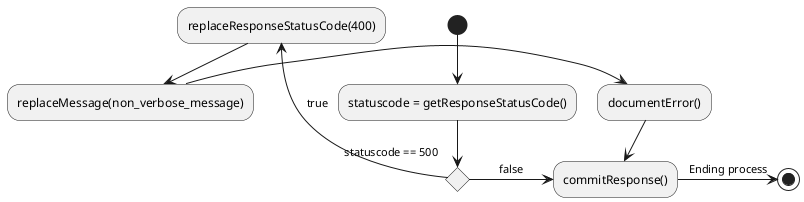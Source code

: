 @startuml
(*) --> "statuscode = getResponseStatusCode()"

if "statuscode == 500" then
-left->[true] "replaceResponseStatusCode(400)"
--> "replaceMessage(non_verbose_message)"
-right-> "documentError()"
--> "commitResponse()"
else
-right->[false] "commitResponse()" 
-right->[Ending process] (*)
endif
@enduml
